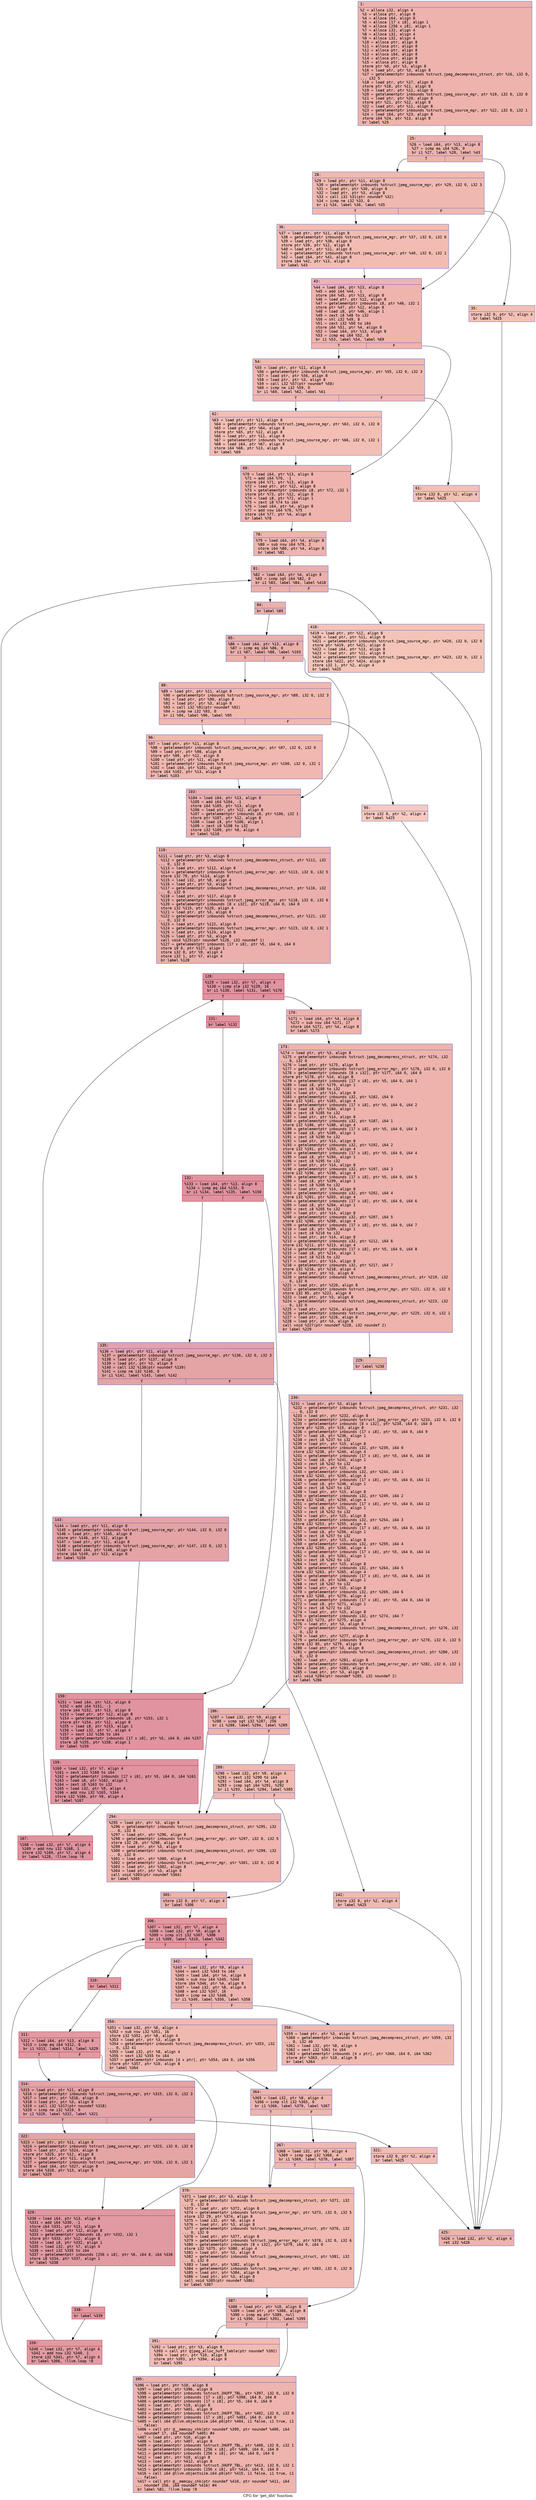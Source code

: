 digraph "CFG for 'get_dht' function" {
	label="CFG for 'get_dht' function";

	Node0x6000038fa670 [shape=record,color="#3d50c3ff", style=filled, fillcolor="#d6524470" fontname="Courier",label="{1:\l|  %2 = alloca i32, align 4\l  %3 = alloca ptr, align 8\l  %4 = alloca i64, align 8\l  %5 = alloca [17 x i8], align 1\l  %6 = alloca [256 x i8], align 1\l  %7 = alloca i32, align 4\l  %8 = alloca i32, align 4\l  %9 = alloca i32, align 4\l  %10 = alloca ptr, align 8\l  %11 = alloca ptr, align 8\l  %12 = alloca ptr, align 8\l  %13 = alloca i64, align 8\l  %14 = alloca ptr, align 8\l  %15 = alloca ptr, align 8\l  store ptr %0, ptr %3, align 8\l  %16 = load ptr, ptr %3, align 8\l  %17 = getelementptr inbounds %struct.jpeg_decompress_struct, ptr %16, i32 0,\l... i32 5\l  %18 = load ptr, ptr %17, align 8\l  store ptr %18, ptr %11, align 8\l  %19 = load ptr, ptr %11, align 8\l  %20 = getelementptr inbounds %struct.jpeg_source_mgr, ptr %19, i32 0, i32 0\l  %21 = load ptr, ptr %20, align 8\l  store ptr %21, ptr %12, align 8\l  %22 = load ptr, ptr %11, align 8\l  %23 = getelementptr inbounds %struct.jpeg_source_mgr, ptr %22, i32 0, i32 1\l  %24 = load i64, ptr %23, align 8\l  store i64 %24, ptr %13, align 8\l  br label %25\l}"];
	Node0x6000038fa670 -> Node0x6000038fa6c0[tooltip="1 -> 25\nProbability 100.00%" ];
	Node0x6000038fa6c0 [shape=record,color="#3d50c3ff", style=filled, fillcolor="#d6524470" fontname="Courier",label="{25:\l|  %26 = load i64, ptr %13, align 8\l  %27 = icmp eq i64 %26, 0\l  br i1 %27, label %28, label %43\l|{<s0>T|<s1>F}}"];
	Node0x6000038fa6c0:s0 -> Node0x6000038fa710[tooltip="25 -> 28\nProbability 37.50%" ];
	Node0x6000038fa6c0:s1 -> Node0x6000038fa800[tooltip="25 -> 43\nProbability 62.50%" ];
	Node0x6000038fa710 [shape=record,color="#3d50c3ff", style=filled, fillcolor="#de614d70" fontname="Courier",label="{28:\l|  %29 = load ptr, ptr %11, align 8\l  %30 = getelementptr inbounds %struct.jpeg_source_mgr, ptr %29, i32 0, i32 3\l  %31 = load ptr, ptr %30, align 8\l  %32 = load ptr, ptr %3, align 8\l  %33 = call i32 %31(ptr noundef %32)\l  %34 = icmp ne i32 %33, 0\l  br i1 %34, label %36, label %35\l|{<s0>T|<s1>F}}"];
	Node0x6000038fa710:s0 -> Node0x6000038fa7b0[tooltip="28 -> 36\nProbability 62.50%" ];
	Node0x6000038fa710:s1 -> Node0x6000038fa760[tooltip="28 -> 35\nProbability 37.50%" ];
	Node0x6000038fa760 [shape=record,color="#3d50c3ff", style=filled, fillcolor="#e5705870" fontname="Courier",label="{35:\l|  store i32 0, ptr %2, align 4\l  br label %425\l}"];
	Node0x6000038fa760 -> Node0x6000038fb7a0[tooltip="35 -> 425\nProbability 100.00%" ];
	Node0x6000038fa7b0 [shape=record,color="#3d50c3ff", style=filled, fillcolor="#e1675170" fontname="Courier",label="{36:\l|  %37 = load ptr, ptr %11, align 8\l  %38 = getelementptr inbounds %struct.jpeg_source_mgr, ptr %37, i32 0, i32 0\l  %39 = load ptr, ptr %38, align 8\l  store ptr %39, ptr %12, align 8\l  %40 = load ptr, ptr %11, align 8\l  %41 = getelementptr inbounds %struct.jpeg_source_mgr, ptr %40, i32 0, i32 1\l  %42 = load i64, ptr %41, align 8\l  store i64 %42, ptr %13, align 8\l  br label %43\l}"];
	Node0x6000038fa7b0 -> Node0x6000038fa800[tooltip="36 -> 43\nProbability 100.00%" ];
	Node0x6000038fa800 [shape=record,color="#3d50c3ff", style=filled, fillcolor="#d8564670" fontname="Courier",label="{43:\l|  %44 = load i64, ptr %13, align 8\l  %45 = add i64 %44, -1\l  store i64 %45, ptr %13, align 8\l  %46 = load ptr, ptr %12, align 8\l  %47 = getelementptr inbounds i8, ptr %46, i32 1\l  store ptr %47, ptr %12, align 8\l  %48 = load i8, ptr %46, align 1\l  %49 = zext i8 %48 to i32\l  %50 = shl i32 %49, 8\l  %51 = zext i32 %50 to i64\l  store i64 %51, ptr %4, align 8\l  %52 = load i64, ptr %13, align 8\l  %53 = icmp eq i64 %52, 0\l  br i1 %53, label %54, label %69\l|{<s0>T|<s1>F}}"];
	Node0x6000038fa800:s0 -> Node0x6000038fa850[tooltip="43 -> 54\nProbability 37.50%" ];
	Node0x6000038fa800:s1 -> Node0x6000038fa940[tooltip="43 -> 69\nProbability 62.50%" ];
	Node0x6000038fa850 [shape=record,color="#3d50c3ff", style=filled, fillcolor="#de614d70" fontname="Courier",label="{54:\l|  %55 = load ptr, ptr %11, align 8\l  %56 = getelementptr inbounds %struct.jpeg_source_mgr, ptr %55, i32 0, i32 3\l  %57 = load ptr, ptr %56, align 8\l  %58 = load ptr, ptr %3, align 8\l  %59 = call i32 %57(ptr noundef %58)\l  %60 = icmp ne i32 %59, 0\l  br i1 %60, label %62, label %61\l|{<s0>T|<s1>F}}"];
	Node0x6000038fa850:s0 -> Node0x6000038fa8f0[tooltip="54 -> 62\nProbability 62.50%" ];
	Node0x6000038fa850:s1 -> Node0x6000038fa8a0[tooltip="54 -> 61\nProbability 37.50%" ];
	Node0x6000038fa8a0 [shape=record,color="#3d50c3ff", style=filled, fillcolor="#e5705870" fontname="Courier",label="{61:\l|  store i32 0, ptr %2, align 4\l  br label %425\l}"];
	Node0x6000038fa8a0 -> Node0x6000038fb7a0[tooltip="61 -> 425\nProbability 100.00%" ];
	Node0x6000038fa8f0 [shape=record,color="#3d50c3ff", style=filled, fillcolor="#e36c5570" fontname="Courier",label="{62:\l|  %63 = load ptr, ptr %11, align 8\l  %64 = getelementptr inbounds %struct.jpeg_source_mgr, ptr %63, i32 0, i32 0\l  %65 = load ptr, ptr %64, align 8\l  store ptr %65, ptr %12, align 8\l  %66 = load ptr, ptr %11, align 8\l  %67 = getelementptr inbounds %struct.jpeg_source_mgr, ptr %66, i32 0, i32 1\l  %68 = load i64, ptr %67, align 8\l  store i64 %68, ptr %13, align 8\l  br label %69\l}"];
	Node0x6000038fa8f0 -> Node0x6000038fa940[tooltip="62 -> 69\nProbability 100.00%" ];
	Node0x6000038fa940 [shape=record,color="#3d50c3ff", style=filled, fillcolor="#d8564670" fontname="Courier",label="{69:\l|  %70 = load i64, ptr %13, align 8\l  %71 = add i64 %70, -1\l  store i64 %71, ptr %13, align 8\l  %72 = load ptr, ptr %12, align 8\l  %73 = getelementptr inbounds i8, ptr %72, i32 1\l  store ptr %73, ptr %12, align 8\l  %74 = load i8, ptr %72, align 1\l  %75 = zext i8 %74 to i64\l  %76 = load i64, ptr %4, align 8\l  %77 = add nsw i64 %76, %75\l  store i64 %77, ptr %4, align 8\l  br label %78\l}"];
	Node0x6000038fa940 -> Node0x6000038fa990[tooltip="69 -> 78\nProbability 100.00%" ];
	Node0x6000038fa990 [shape=record,color="#3d50c3ff", style=filled, fillcolor="#d8564670" fontname="Courier",label="{78:\l|  %79 = load i64, ptr %4, align 8\l  %80 = sub nsw i64 %79, 2\l  store i64 %80, ptr %4, align 8\l  br label %81\l}"];
	Node0x6000038fa990 -> Node0x6000038fa9e0[tooltip="78 -> 81\nProbability 100.00%" ];
	Node0x6000038fa9e0 [shape=record,color="#3d50c3ff", style=filled, fillcolor="#d24b4070" fontname="Courier",label="{81:\l|  %82 = load i64, ptr %4, align 8\l  %83 = icmp sgt i64 %82, 0\l  br i1 %83, label %84, label %418\l|{<s0>T|<s1>F}}"];
	Node0x6000038fa9e0:s0 -> Node0x6000038faa30[tooltip="81 -> 84\nProbability 96.88%" ];
	Node0x6000038fa9e0:s1 -> Node0x6000038fb750[tooltip="81 -> 418\nProbability 3.12%" ];
	Node0x6000038faa30 [shape=record,color="#3d50c3ff", style=filled, fillcolor="#d24b4070" fontname="Courier",label="{84:\l|  br label %85\l}"];
	Node0x6000038faa30 -> Node0x6000038faa80[tooltip="84 -> 85\nProbability 100.00%" ];
	Node0x6000038faa80 [shape=record,color="#3d50c3ff", style=filled, fillcolor="#d24b4070" fontname="Courier",label="{85:\l|  %86 = load i64, ptr %13, align 8\l  %87 = icmp eq i64 %86, 0\l  br i1 %87, label %88, label %103\l|{<s0>T|<s1>F}}"];
	Node0x6000038faa80:s0 -> Node0x6000038faad0[tooltip="85 -> 88\nProbability 37.50%" ];
	Node0x6000038faa80:s1 -> Node0x6000038fabc0[tooltip="85 -> 103\nProbability 62.50%" ];
	Node0x6000038faad0 [shape=record,color="#3d50c3ff", style=filled, fillcolor="#dc5d4a70" fontname="Courier",label="{88:\l|  %89 = load ptr, ptr %11, align 8\l  %90 = getelementptr inbounds %struct.jpeg_source_mgr, ptr %89, i32 0, i32 3\l  %91 = load ptr, ptr %90, align 8\l  %92 = load ptr, ptr %3, align 8\l  %93 = call i32 %91(ptr noundef %92)\l  %94 = icmp ne i32 %93, 0\l  br i1 %94, label %96, label %95\l|{<s0>T|<s1>F}}"];
	Node0x6000038faad0:s0 -> Node0x6000038fab70[tooltip="88 -> 96\nProbability 96.88%" ];
	Node0x6000038faad0:s1 -> Node0x6000038fab20[tooltip="88 -> 95\nProbability 3.12%" ];
	Node0x6000038fab20 [shape=record,color="#3d50c3ff", style=filled, fillcolor="#ef886b70" fontname="Courier",label="{95:\l|  store i32 0, ptr %2, align 4\l  br label %425\l}"];
	Node0x6000038fab20 -> Node0x6000038fb7a0[tooltip="95 -> 425\nProbability 100.00%" ];
	Node0x6000038fab70 [shape=record,color="#3d50c3ff", style=filled, fillcolor="#dc5d4a70" fontname="Courier",label="{96:\l|  %97 = load ptr, ptr %11, align 8\l  %98 = getelementptr inbounds %struct.jpeg_source_mgr, ptr %97, i32 0, i32 0\l  %99 = load ptr, ptr %98, align 8\l  store ptr %99, ptr %12, align 8\l  %100 = load ptr, ptr %11, align 8\l  %101 = getelementptr inbounds %struct.jpeg_source_mgr, ptr %100, i32 0, i32 1\l  %102 = load i64, ptr %101, align 8\l  store i64 %102, ptr %13, align 8\l  br label %103\l}"];
	Node0x6000038fab70 -> Node0x6000038fabc0[tooltip="96 -> 103\nProbability 100.00%" ];
	Node0x6000038fabc0 [shape=record,color="#3d50c3ff", style=filled, fillcolor="#d24b4070" fontname="Courier",label="{103:\l|  %104 = load i64, ptr %13, align 8\l  %105 = add i64 %104, -1\l  store i64 %105, ptr %13, align 8\l  %106 = load ptr, ptr %12, align 8\l  %107 = getelementptr inbounds i8, ptr %106, i32 1\l  store ptr %107, ptr %12, align 8\l  %108 = load i8, ptr %106, align 1\l  %109 = zext i8 %108 to i32\l  store i32 %109, ptr %8, align 4\l  br label %110\l}"];
	Node0x6000038fabc0 -> Node0x6000038fac10[tooltip="103 -> 110\nProbability 100.00%" ];
	Node0x6000038fac10 [shape=record,color="#3d50c3ff", style=filled, fillcolor="#d24b4070" fontname="Courier",label="{110:\l|  %111 = load ptr, ptr %3, align 8\l  %112 = getelementptr inbounds %struct.jpeg_decompress_struct, ptr %111, i32\l... 0, i32 0\l  %113 = load ptr, ptr %112, align 8\l  %114 = getelementptr inbounds %struct.jpeg_error_mgr, ptr %113, i32 0, i32 5\l  store i32 79, ptr %114, align 8\l  %115 = load i32, ptr %8, align 4\l  %116 = load ptr, ptr %3, align 8\l  %117 = getelementptr inbounds %struct.jpeg_decompress_struct, ptr %116, i32\l... 0, i32 0\l  %118 = load ptr, ptr %117, align 8\l  %119 = getelementptr inbounds %struct.jpeg_error_mgr, ptr %118, i32 0, i32 6\l  %120 = getelementptr inbounds [8 x i32], ptr %119, i64 0, i64 0\l  store i32 %115, ptr %120, align 4\l  %121 = load ptr, ptr %3, align 8\l  %122 = getelementptr inbounds %struct.jpeg_decompress_struct, ptr %121, i32\l... 0, i32 0\l  %123 = load ptr, ptr %122, align 8\l  %124 = getelementptr inbounds %struct.jpeg_error_mgr, ptr %123, i32 0, i32 1\l  %125 = load ptr, ptr %124, align 8\l  %126 = load ptr, ptr %3, align 8\l  call void %125(ptr noundef %126, i32 noundef 1)\l  %127 = getelementptr inbounds [17 x i8], ptr %5, i64 0, i64 0\l  store i8 0, ptr %127, align 1\l  store i32 0, ptr %9, align 4\l  store i32 1, ptr %7, align 4\l  br label %128\l}"];
	Node0x6000038fac10 -> Node0x6000038fac60[tooltip="110 -> 128\nProbability 100.00%" ];
	Node0x6000038fac60 [shape=record,color="#b70d28ff", style=filled, fillcolor="#b70d2870" fontname="Courier",label="{128:\l|  %129 = load i32, ptr %7, align 4\l  %130 = icmp sle i32 %129, 16\l  br i1 %130, label %131, label %170\l|{<s0>T|<s1>F}}"];
	Node0x6000038fac60:s0 -> Node0x6000038facb0[tooltip="128 -> 131\nProbability 96.88%" ];
	Node0x6000038fac60:s1 -> Node0x6000038faf30[tooltip="128 -> 170\nProbability 3.12%" ];
	Node0x6000038facb0 [shape=record,color="#b70d28ff", style=filled, fillcolor="#b70d2870" fontname="Courier",label="{131:\l|  br label %132\l}"];
	Node0x6000038facb0 -> Node0x6000038fad00[tooltip="131 -> 132\nProbability 100.00%" ];
	Node0x6000038fad00 [shape=record,color="#b70d28ff", style=filled, fillcolor="#b70d2870" fontname="Courier",label="{132:\l|  %133 = load i64, ptr %13, align 8\l  %134 = icmp eq i64 %133, 0\l  br i1 %134, label %135, label %150\l|{<s0>T|<s1>F}}"];
	Node0x6000038fad00:s0 -> Node0x6000038fad50[tooltip="132 -> 135\nProbability 37.50%" ];
	Node0x6000038fad00:s1 -> Node0x6000038fae40[tooltip="132 -> 150\nProbability 62.50%" ];
	Node0x6000038fad50 [shape=record,color="#3d50c3ff", style=filled, fillcolor="#c32e3170" fontname="Courier",label="{135:\l|  %136 = load ptr, ptr %11, align 8\l  %137 = getelementptr inbounds %struct.jpeg_source_mgr, ptr %136, i32 0, i32 3\l  %138 = load ptr, ptr %137, align 8\l  %139 = load ptr, ptr %3, align 8\l  %140 = call i32 %138(ptr noundef %139)\l  %141 = icmp ne i32 %140, 0\l  br i1 %141, label %143, label %142\l|{<s0>T|<s1>F}}"];
	Node0x6000038fad50:s0 -> Node0x6000038fadf0[tooltip="135 -> 143\nProbability 96.88%" ];
	Node0x6000038fad50:s1 -> Node0x6000038fada0[tooltip="135 -> 142\nProbability 3.12%" ];
	Node0x6000038fada0 [shape=record,color="#3d50c3ff", style=filled, fillcolor="#de614d70" fontname="Courier",label="{142:\l|  store i32 0, ptr %2, align 4\l  br label %425\l}"];
	Node0x6000038fada0 -> Node0x6000038fb7a0[tooltip="142 -> 425\nProbability 100.00%" ];
	Node0x6000038fadf0 [shape=record,color="#3d50c3ff", style=filled, fillcolor="#c32e3170" fontname="Courier",label="{143:\l|  %144 = load ptr, ptr %11, align 8\l  %145 = getelementptr inbounds %struct.jpeg_source_mgr, ptr %144, i32 0, i32 0\l  %146 = load ptr, ptr %145, align 8\l  store ptr %146, ptr %12, align 8\l  %147 = load ptr, ptr %11, align 8\l  %148 = getelementptr inbounds %struct.jpeg_source_mgr, ptr %147, i32 0, i32 1\l  %149 = load i64, ptr %148, align 8\l  store i64 %149, ptr %13, align 8\l  br label %150\l}"];
	Node0x6000038fadf0 -> Node0x6000038fae40[tooltip="143 -> 150\nProbability 100.00%" ];
	Node0x6000038fae40 [shape=record,color="#b70d28ff", style=filled, fillcolor="#b70d2870" fontname="Courier",label="{150:\l|  %151 = load i64, ptr %13, align 8\l  %152 = add i64 %151, -1\l  store i64 %152, ptr %13, align 8\l  %153 = load ptr, ptr %12, align 8\l  %154 = getelementptr inbounds i8, ptr %153, i32 1\l  store ptr %154, ptr %12, align 8\l  %155 = load i8, ptr %153, align 1\l  %156 = load i32, ptr %7, align 4\l  %157 = sext i32 %156 to i64\l  %158 = getelementptr inbounds [17 x i8], ptr %5, i64 0, i64 %157\l  store i8 %155, ptr %158, align 1\l  br label %159\l}"];
	Node0x6000038fae40 -> Node0x6000038fae90[tooltip="150 -> 159\nProbability 100.00%" ];
	Node0x6000038fae90 [shape=record,color="#b70d28ff", style=filled, fillcolor="#b70d2870" fontname="Courier",label="{159:\l|  %160 = load i32, ptr %7, align 4\l  %161 = sext i32 %160 to i64\l  %162 = getelementptr inbounds [17 x i8], ptr %5, i64 0, i64 %161\l  %163 = load i8, ptr %162, align 1\l  %164 = zext i8 %163 to i32\l  %165 = load i32, ptr %9, align 4\l  %166 = add nsw i32 %165, %164\l  store i32 %166, ptr %9, align 4\l  br label %167\l}"];
	Node0x6000038fae90 -> Node0x6000038faee0[tooltip="159 -> 167\nProbability 100.00%" ];
	Node0x6000038faee0 [shape=record,color="#b70d28ff", style=filled, fillcolor="#b70d2870" fontname="Courier",label="{167:\l|  %168 = load i32, ptr %7, align 4\l  %169 = add nsw i32 %168, 1\l  store i32 %169, ptr %7, align 4\l  br label %128, !llvm.loop !6\l}"];
	Node0x6000038faee0 -> Node0x6000038fac60[tooltip="167 -> 128\nProbability 100.00%" ];
	Node0x6000038faf30 [shape=record,color="#3d50c3ff", style=filled, fillcolor="#d6524470" fontname="Courier",label="{170:\l|  %171 = load i64, ptr %4, align 8\l  %172 = sub nsw i64 %171, 17\l  store i64 %172, ptr %4, align 8\l  br label %173\l}"];
	Node0x6000038faf30 -> Node0x6000038faf80[tooltip="170 -> 173\nProbability 100.00%" ];
	Node0x6000038faf80 [shape=record,color="#3d50c3ff", style=filled, fillcolor="#d6524470" fontname="Courier",label="{173:\l|  %174 = load ptr, ptr %3, align 8\l  %175 = getelementptr inbounds %struct.jpeg_decompress_struct, ptr %174, i32\l... 0, i32 0\l  %176 = load ptr, ptr %175, align 8\l  %177 = getelementptr inbounds %struct.jpeg_error_mgr, ptr %176, i32 0, i32 6\l  %178 = getelementptr inbounds [8 x i32], ptr %177, i64 0, i64 0\l  store ptr %178, ptr %14, align 8\l  %179 = getelementptr inbounds [17 x i8], ptr %5, i64 0, i64 1\l  %180 = load i8, ptr %179, align 1\l  %181 = zext i8 %180 to i32\l  %182 = load ptr, ptr %14, align 8\l  %183 = getelementptr inbounds i32, ptr %182, i64 0\l  store i32 %181, ptr %183, align 4\l  %184 = getelementptr inbounds [17 x i8], ptr %5, i64 0, i64 2\l  %185 = load i8, ptr %184, align 1\l  %186 = zext i8 %185 to i32\l  %187 = load ptr, ptr %14, align 8\l  %188 = getelementptr inbounds i32, ptr %187, i64 1\l  store i32 %186, ptr %188, align 4\l  %189 = getelementptr inbounds [17 x i8], ptr %5, i64 0, i64 3\l  %190 = load i8, ptr %189, align 1\l  %191 = zext i8 %190 to i32\l  %192 = load ptr, ptr %14, align 8\l  %193 = getelementptr inbounds i32, ptr %192, i64 2\l  store i32 %191, ptr %193, align 4\l  %194 = getelementptr inbounds [17 x i8], ptr %5, i64 0, i64 4\l  %195 = load i8, ptr %194, align 1\l  %196 = zext i8 %195 to i32\l  %197 = load ptr, ptr %14, align 8\l  %198 = getelementptr inbounds i32, ptr %197, i64 3\l  store i32 %196, ptr %198, align 4\l  %199 = getelementptr inbounds [17 x i8], ptr %5, i64 0, i64 5\l  %200 = load i8, ptr %199, align 1\l  %201 = zext i8 %200 to i32\l  %202 = load ptr, ptr %14, align 8\l  %203 = getelementptr inbounds i32, ptr %202, i64 4\l  store i32 %201, ptr %203, align 4\l  %204 = getelementptr inbounds [17 x i8], ptr %5, i64 0, i64 6\l  %205 = load i8, ptr %204, align 1\l  %206 = zext i8 %205 to i32\l  %207 = load ptr, ptr %14, align 8\l  %208 = getelementptr inbounds i32, ptr %207, i64 5\l  store i32 %206, ptr %208, align 4\l  %209 = getelementptr inbounds [17 x i8], ptr %5, i64 0, i64 7\l  %210 = load i8, ptr %209, align 1\l  %211 = zext i8 %210 to i32\l  %212 = load ptr, ptr %14, align 8\l  %213 = getelementptr inbounds i32, ptr %212, i64 6\l  store i32 %211, ptr %213, align 4\l  %214 = getelementptr inbounds [17 x i8], ptr %5, i64 0, i64 8\l  %215 = load i8, ptr %214, align 1\l  %216 = zext i8 %215 to i32\l  %217 = load ptr, ptr %14, align 8\l  %218 = getelementptr inbounds i32, ptr %217, i64 7\l  store i32 %216, ptr %218, align 4\l  %219 = load ptr, ptr %3, align 8\l  %220 = getelementptr inbounds %struct.jpeg_decompress_struct, ptr %219, i32\l... 0, i32 0\l  %221 = load ptr, ptr %220, align 8\l  %222 = getelementptr inbounds %struct.jpeg_error_mgr, ptr %221, i32 0, i32 5\l  store i32 85, ptr %222, align 8\l  %223 = load ptr, ptr %3, align 8\l  %224 = getelementptr inbounds %struct.jpeg_decompress_struct, ptr %223, i32\l... 0, i32 0\l  %225 = load ptr, ptr %224, align 8\l  %226 = getelementptr inbounds %struct.jpeg_error_mgr, ptr %225, i32 0, i32 1\l  %227 = load ptr, ptr %226, align 8\l  %228 = load ptr, ptr %3, align 8\l  call void %227(ptr noundef %228, i32 noundef 2)\l  br label %229\l}"];
	Node0x6000038faf80 -> Node0x6000038fafd0[tooltip="173 -> 229\nProbability 100.00%" ];
	Node0x6000038fafd0 [shape=record,color="#3d50c3ff", style=filled, fillcolor="#d6524470" fontname="Courier",label="{229:\l|  br label %230\l}"];
	Node0x6000038fafd0 -> Node0x6000038fb020[tooltip="229 -> 230\nProbability 100.00%" ];
	Node0x6000038fb020 [shape=record,color="#3d50c3ff", style=filled, fillcolor="#d6524470" fontname="Courier",label="{230:\l|  %231 = load ptr, ptr %3, align 8\l  %232 = getelementptr inbounds %struct.jpeg_decompress_struct, ptr %231, i32\l... 0, i32 0\l  %233 = load ptr, ptr %232, align 8\l  %234 = getelementptr inbounds %struct.jpeg_error_mgr, ptr %233, i32 0, i32 6\l  %235 = getelementptr inbounds [8 x i32], ptr %234, i64 0, i64 0\l  store ptr %235, ptr %15, align 8\l  %236 = getelementptr inbounds [17 x i8], ptr %5, i64 0, i64 9\l  %237 = load i8, ptr %236, align 1\l  %238 = zext i8 %237 to i32\l  %239 = load ptr, ptr %15, align 8\l  %240 = getelementptr inbounds i32, ptr %239, i64 0\l  store i32 %238, ptr %240, align 4\l  %241 = getelementptr inbounds [17 x i8], ptr %5, i64 0, i64 10\l  %242 = load i8, ptr %241, align 1\l  %243 = zext i8 %242 to i32\l  %244 = load ptr, ptr %15, align 8\l  %245 = getelementptr inbounds i32, ptr %244, i64 1\l  store i32 %243, ptr %245, align 4\l  %246 = getelementptr inbounds [17 x i8], ptr %5, i64 0, i64 11\l  %247 = load i8, ptr %246, align 1\l  %248 = zext i8 %247 to i32\l  %249 = load ptr, ptr %15, align 8\l  %250 = getelementptr inbounds i32, ptr %249, i64 2\l  store i32 %248, ptr %250, align 4\l  %251 = getelementptr inbounds [17 x i8], ptr %5, i64 0, i64 12\l  %252 = load i8, ptr %251, align 1\l  %253 = zext i8 %252 to i32\l  %254 = load ptr, ptr %15, align 8\l  %255 = getelementptr inbounds i32, ptr %254, i64 3\l  store i32 %253, ptr %255, align 4\l  %256 = getelementptr inbounds [17 x i8], ptr %5, i64 0, i64 13\l  %257 = load i8, ptr %256, align 1\l  %258 = zext i8 %257 to i32\l  %259 = load ptr, ptr %15, align 8\l  %260 = getelementptr inbounds i32, ptr %259, i64 4\l  store i32 %258, ptr %260, align 4\l  %261 = getelementptr inbounds [17 x i8], ptr %5, i64 0, i64 14\l  %262 = load i8, ptr %261, align 1\l  %263 = zext i8 %262 to i32\l  %264 = load ptr, ptr %15, align 8\l  %265 = getelementptr inbounds i32, ptr %264, i64 5\l  store i32 %263, ptr %265, align 4\l  %266 = getelementptr inbounds [17 x i8], ptr %5, i64 0, i64 15\l  %267 = load i8, ptr %266, align 1\l  %268 = zext i8 %267 to i32\l  %269 = load ptr, ptr %15, align 8\l  %270 = getelementptr inbounds i32, ptr %269, i64 6\l  store i32 %268, ptr %270, align 4\l  %271 = getelementptr inbounds [17 x i8], ptr %5, i64 0, i64 16\l  %272 = load i8, ptr %271, align 1\l  %273 = zext i8 %272 to i32\l  %274 = load ptr, ptr %15, align 8\l  %275 = getelementptr inbounds i32, ptr %274, i64 7\l  store i32 %273, ptr %275, align 4\l  %276 = load ptr, ptr %3, align 8\l  %277 = getelementptr inbounds %struct.jpeg_decompress_struct, ptr %276, i32\l... 0, i32 0\l  %278 = load ptr, ptr %277, align 8\l  %279 = getelementptr inbounds %struct.jpeg_error_mgr, ptr %278, i32 0, i32 5\l  store i32 85, ptr %279, align 8\l  %280 = load ptr, ptr %3, align 8\l  %281 = getelementptr inbounds %struct.jpeg_decompress_struct, ptr %280, i32\l... 0, i32 0\l  %282 = load ptr, ptr %281, align 8\l  %283 = getelementptr inbounds %struct.jpeg_error_mgr, ptr %282, i32 0, i32 1\l  %284 = load ptr, ptr %283, align 8\l  %285 = load ptr, ptr %3, align 8\l  call void %284(ptr noundef %285, i32 noundef 2)\l  br label %286\l}"];
	Node0x6000038fb020 -> Node0x6000038fb070[tooltip="230 -> 286\nProbability 100.00%" ];
	Node0x6000038fb070 [shape=record,color="#3d50c3ff", style=filled, fillcolor="#d6524470" fontname="Courier",label="{286:\l|  %287 = load i32, ptr %9, align 4\l  %288 = icmp sgt i32 %287, 256\l  br i1 %288, label %294, label %289\l|{<s0>T|<s1>F}}"];
	Node0x6000038fb070:s0 -> Node0x6000038fb110[tooltip="286 -> 294\nProbability 50.00%" ];
	Node0x6000038fb070:s1 -> Node0x6000038fb0c0[tooltip="286 -> 289\nProbability 50.00%" ];
	Node0x6000038fb0c0 [shape=record,color="#3d50c3ff", style=filled, fillcolor="#dc5d4a70" fontname="Courier",label="{289:\l|  %290 = load i32, ptr %9, align 4\l  %291 = sext i32 %290 to i64\l  %292 = load i64, ptr %4, align 8\l  %293 = icmp sgt i64 %291, %292\l  br i1 %293, label %294, label %305\l|{<s0>T|<s1>F}}"];
	Node0x6000038fb0c0:s0 -> Node0x6000038fb110[tooltip="289 -> 294\nProbability 50.00%" ];
	Node0x6000038fb0c0:s1 -> Node0x6000038fb160[tooltip="289 -> 305\nProbability 50.00%" ];
	Node0x6000038fb110 [shape=record,color="#3d50c3ff", style=filled, fillcolor="#d8564670" fontname="Courier",label="{294:\l|  %295 = load ptr, ptr %3, align 8\l  %296 = getelementptr inbounds %struct.jpeg_decompress_struct, ptr %295, i32\l... 0, i32 0\l  %297 = load ptr, ptr %296, align 8\l  %298 = getelementptr inbounds %struct.jpeg_error_mgr, ptr %297, i32 0, i32 5\l  store i32 28, ptr %298, align 8\l  %299 = load ptr, ptr %3, align 8\l  %300 = getelementptr inbounds %struct.jpeg_decompress_struct, ptr %299, i32\l... 0, i32 0\l  %301 = load ptr, ptr %300, align 8\l  %302 = getelementptr inbounds %struct.jpeg_error_mgr, ptr %301, i32 0, i32 0\l  %303 = load ptr, ptr %302, align 8\l  %304 = load ptr, ptr %3, align 8\l  call void %303(ptr noundef %304)\l  br label %305\l}"];
	Node0x6000038fb110 -> Node0x6000038fb160[tooltip="294 -> 305\nProbability 100.00%" ];
	Node0x6000038fb160 [shape=record,color="#3d50c3ff", style=filled, fillcolor="#d6524470" fontname="Courier",label="{305:\l|  store i32 0, ptr %7, align 4\l  br label %306\l}"];
	Node0x6000038fb160 -> Node0x6000038fb1b0[tooltip="305 -> 306\nProbability 100.00%" ];
	Node0x6000038fb1b0 [shape=record,color="#b70d28ff", style=filled, fillcolor="#bb1b2c70" fontname="Courier",label="{306:\l|  %307 = load i32, ptr %7, align 4\l  %308 = load i32, ptr %9, align 4\l  %309 = icmp slt i32 %307, %308\l  br i1 %309, label %310, label %342\l|{<s0>T|<s1>F}}"];
	Node0x6000038fb1b0:s0 -> Node0x6000038fb200[tooltip="306 -> 310\nProbability 96.88%" ];
	Node0x6000038fb1b0:s1 -> Node0x6000038fb480[tooltip="306 -> 342\nProbability 3.12%" ];
	Node0x6000038fb200 [shape=record,color="#b70d28ff", style=filled, fillcolor="#bb1b2c70" fontname="Courier",label="{310:\l|  br label %311\l}"];
	Node0x6000038fb200 -> Node0x6000038fb250[tooltip="310 -> 311\nProbability 100.00%" ];
	Node0x6000038fb250 [shape=record,color="#b70d28ff", style=filled, fillcolor="#bb1b2c70" fontname="Courier",label="{311:\l|  %312 = load i64, ptr %13, align 8\l  %313 = icmp eq i64 %312, 0\l  br i1 %313, label %314, label %329\l|{<s0>T|<s1>F}}"];
	Node0x6000038fb250:s0 -> Node0x6000038fb2a0[tooltip="311 -> 314\nProbability 37.50%" ];
	Node0x6000038fb250:s1 -> Node0x6000038fb390[tooltip="311 -> 329\nProbability 62.50%" ];
	Node0x6000038fb2a0 [shape=record,color="#3d50c3ff", style=filled, fillcolor="#c32e3170" fontname="Courier",label="{314:\l|  %315 = load ptr, ptr %11, align 8\l  %316 = getelementptr inbounds %struct.jpeg_source_mgr, ptr %315, i32 0, i32 3\l  %317 = load ptr, ptr %316, align 8\l  %318 = load ptr, ptr %3, align 8\l  %319 = call i32 %317(ptr noundef %318)\l  %320 = icmp ne i32 %319, 0\l  br i1 %320, label %322, label %321\l|{<s0>T|<s1>F}}"];
	Node0x6000038fb2a0:s0 -> Node0x6000038fb340[tooltip="314 -> 322\nProbability 96.88%" ];
	Node0x6000038fb2a0:s1 -> Node0x6000038fb2f0[tooltip="314 -> 321\nProbability 3.12%" ];
	Node0x6000038fb2f0 [shape=record,color="#3d50c3ff", style=filled, fillcolor="#e1675170" fontname="Courier",label="{321:\l|  store i32 0, ptr %2, align 4\l  br label %425\l}"];
	Node0x6000038fb2f0 -> Node0x6000038fb7a0[tooltip="321 -> 425\nProbability 100.00%" ];
	Node0x6000038fb340 [shape=record,color="#3d50c3ff", style=filled, fillcolor="#c5333470" fontname="Courier",label="{322:\l|  %323 = load ptr, ptr %11, align 8\l  %324 = getelementptr inbounds %struct.jpeg_source_mgr, ptr %323, i32 0, i32 0\l  %325 = load ptr, ptr %324, align 8\l  store ptr %325, ptr %12, align 8\l  %326 = load ptr, ptr %11, align 8\l  %327 = getelementptr inbounds %struct.jpeg_source_mgr, ptr %326, i32 0, i32 1\l  %328 = load i64, ptr %327, align 8\l  store i64 %328, ptr %13, align 8\l  br label %329\l}"];
	Node0x6000038fb340 -> Node0x6000038fb390[tooltip="322 -> 329\nProbability 100.00%" ];
	Node0x6000038fb390 [shape=record,color="#b70d28ff", style=filled, fillcolor="#bb1b2c70" fontname="Courier",label="{329:\l|  %330 = load i64, ptr %13, align 8\l  %331 = add i64 %330, -1\l  store i64 %331, ptr %13, align 8\l  %332 = load ptr, ptr %12, align 8\l  %333 = getelementptr inbounds i8, ptr %332, i32 1\l  store ptr %333, ptr %12, align 8\l  %334 = load i8, ptr %332, align 1\l  %335 = load i32, ptr %7, align 4\l  %336 = sext i32 %335 to i64\l  %337 = getelementptr inbounds [256 x i8], ptr %6, i64 0, i64 %336\l  store i8 %334, ptr %337, align 1\l  br label %338\l}"];
	Node0x6000038fb390 -> Node0x6000038fb3e0[tooltip="329 -> 338\nProbability 100.00%" ];
	Node0x6000038fb3e0 [shape=record,color="#b70d28ff", style=filled, fillcolor="#bb1b2c70" fontname="Courier",label="{338:\l|  br label %339\l}"];
	Node0x6000038fb3e0 -> Node0x6000038fb430[tooltip="338 -> 339\nProbability 100.00%" ];
	Node0x6000038fb430 [shape=record,color="#b70d28ff", style=filled, fillcolor="#bb1b2c70" fontname="Courier",label="{339:\l|  %340 = load i32, ptr %7, align 4\l  %341 = add nsw i32 %340, 1\l  store i32 %341, ptr %7, align 4\l  br label %306, !llvm.loop !8\l}"];
	Node0x6000038fb430 -> Node0x6000038fb1b0[tooltip="339 -> 306\nProbability 100.00%" ];
	Node0x6000038fb480 [shape=record,color="#3d50c3ff", style=filled, fillcolor="#d8564670" fontname="Courier",label="{342:\l|  %343 = load i32, ptr %9, align 4\l  %344 = sext i32 %343 to i64\l  %345 = load i64, ptr %4, align 8\l  %346 = sub nsw i64 %345, %344\l  store i64 %346, ptr %4, align 8\l  %347 = load i32, ptr %8, align 4\l  %348 = and i32 %347, 16\l  %349 = icmp ne i32 %348, 0\l  br i1 %349, label %350, label %358\l|{<s0>T|<s1>F}}"];
	Node0x6000038fb480:s0 -> Node0x6000038fb4d0[tooltip="342 -> 350\nProbability 50.00%" ];
	Node0x6000038fb480:s1 -> Node0x6000038fb520[tooltip="342 -> 358\nProbability 50.00%" ];
	Node0x6000038fb4d0 [shape=record,color="#3d50c3ff", style=filled, fillcolor="#de614d70" fontname="Courier",label="{350:\l|  %351 = load i32, ptr %8, align 4\l  %352 = sub nsw i32 %351, 16\l  store i32 %352, ptr %8, align 4\l  %353 = load ptr, ptr %3, align 8\l  %354 = getelementptr inbounds %struct.jpeg_decompress_struct, ptr %353, i32\l... 0, i32 41\l  %355 = load i32, ptr %8, align 4\l  %356 = sext i32 %355 to i64\l  %357 = getelementptr inbounds [4 x ptr], ptr %354, i64 0, i64 %356\l  store ptr %357, ptr %10, align 8\l  br label %364\l}"];
	Node0x6000038fb4d0 -> Node0x6000038fb570[tooltip="350 -> 364\nProbability 100.00%" ];
	Node0x6000038fb520 [shape=record,color="#3d50c3ff", style=filled, fillcolor="#de614d70" fontname="Courier",label="{358:\l|  %359 = load ptr, ptr %3, align 8\l  %360 = getelementptr inbounds %struct.jpeg_decompress_struct, ptr %359, i32\l... 0, i32 40\l  %361 = load i32, ptr %8, align 4\l  %362 = sext i32 %361 to i64\l  %363 = getelementptr inbounds [4 x ptr], ptr %360, i64 0, i64 %362\l  store ptr %363, ptr %10, align 8\l  br label %364\l}"];
	Node0x6000038fb520 -> Node0x6000038fb570[tooltip="358 -> 364\nProbability 100.00%" ];
	Node0x6000038fb570 [shape=record,color="#3d50c3ff", style=filled, fillcolor="#d8564670" fontname="Courier",label="{364:\l|  %365 = load i32, ptr %8, align 4\l  %366 = icmp slt i32 %365, 0\l  br i1 %366, label %370, label %367\l|{<s0>T|<s1>F}}"];
	Node0x6000038fb570:s0 -> Node0x6000038fb610[tooltip="364 -> 370\nProbability 37.50%" ];
	Node0x6000038fb570:s1 -> Node0x6000038fb5c0[tooltip="364 -> 367\nProbability 62.50%" ];
	Node0x6000038fb5c0 [shape=record,color="#3d50c3ff", style=filled, fillcolor="#dc5d4a70" fontname="Courier",label="{367:\l|  %368 = load i32, ptr %8, align 4\l  %369 = icmp sge i32 %368, 4\l  br i1 %369, label %370, label %387\l|{<s0>T|<s1>F}}"];
	Node0x6000038fb5c0:s0 -> Node0x6000038fb610[tooltip="367 -> 370\nProbability 50.00%" ];
	Node0x6000038fb5c0:s1 -> Node0x6000038fb660[tooltip="367 -> 387\nProbability 50.00%" ];
	Node0x6000038fb610 [shape=record,color="#3d50c3ff", style=filled, fillcolor="#dc5d4a70" fontname="Courier",label="{370:\l|  %371 = load ptr, ptr %3, align 8\l  %372 = getelementptr inbounds %struct.jpeg_decompress_struct, ptr %371, i32\l... 0, i32 0\l  %373 = load ptr, ptr %372, align 8\l  %374 = getelementptr inbounds %struct.jpeg_error_mgr, ptr %373, i32 0, i32 5\l  store i32 29, ptr %374, align 8\l  %375 = load i32, ptr %8, align 4\l  %376 = load ptr, ptr %3, align 8\l  %377 = getelementptr inbounds %struct.jpeg_decompress_struct, ptr %376, i32\l... 0, i32 0\l  %378 = load ptr, ptr %377, align 8\l  %379 = getelementptr inbounds %struct.jpeg_error_mgr, ptr %378, i32 0, i32 6\l  %380 = getelementptr inbounds [8 x i32], ptr %379, i64 0, i64 0\l  store i32 %375, ptr %380, align 4\l  %381 = load ptr, ptr %3, align 8\l  %382 = getelementptr inbounds %struct.jpeg_decompress_struct, ptr %381, i32\l... 0, i32 0\l  %383 = load ptr, ptr %382, align 8\l  %384 = getelementptr inbounds %struct.jpeg_error_mgr, ptr %383, i32 0, i32 0\l  %385 = load ptr, ptr %384, align 8\l  %386 = load ptr, ptr %3, align 8\l  call void %385(ptr noundef %386)\l  br label %387\l}"];
	Node0x6000038fb610 -> Node0x6000038fb660[tooltip="370 -> 387\nProbability 100.00%" ];
	Node0x6000038fb660 [shape=record,color="#3d50c3ff", style=filled, fillcolor="#d8564670" fontname="Courier",label="{387:\l|  %388 = load ptr, ptr %10, align 8\l  %389 = load ptr, ptr %388, align 8\l  %390 = icmp eq ptr %389, null\l  br i1 %390, label %391, label %395\l|{<s0>T|<s1>F}}"];
	Node0x6000038fb660:s0 -> Node0x6000038fb6b0[tooltip="387 -> 391\nProbability 37.50%" ];
	Node0x6000038fb660:s1 -> Node0x6000038fb700[tooltip="387 -> 395\nProbability 62.50%" ];
	Node0x6000038fb6b0 [shape=record,color="#3d50c3ff", style=filled, fillcolor="#e1675170" fontname="Courier",label="{391:\l|  %392 = load ptr, ptr %3, align 8\l  %393 = call ptr @jpeg_alloc_huff_table(ptr noundef %392)\l  %394 = load ptr, ptr %10, align 8\l  store ptr %393, ptr %394, align 8\l  br label %395\l}"];
	Node0x6000038fb6b0 -> Node0x6000038fb700[tooltip="391 -> 395\nProbability 100.00%" ];
	Node0x6000038fb700 [shape=record,color="#3d50c3ff", style=filled, fillcolor="#d8564670" fontname="Courier",label="{395:\l|  %396 = load ptr, ptr %10, align 8\l  %397 = load ptr, ptr %396, align 8\l  %398 = getelementptr inbounds %struct.JHUFF_TBL, ptr %397, i32 0, i32 0\l  %399 = getelementptr inbounds [17 x i8], ptr %398, i64 0, i64 0\l  %400 = getelementptr inbounds [17 x i8], ptr %5, i64 0, i64 0\l  %401 = load ptr, ptr %10, align 8\l  %402 = load ptr, ptr %401, align 8\l  %403 = getelementptr inbounds %struct.JHUFF_TBL, ptr %402, i32 0, i32 0\l  %404 = getelementptr inbounds [17 x i8], ptr %403, i64 0, i64 0\l  %405 = call i64 @llvm.objectsize.i64.p0(ptr %404, i1 false, i1 true, i1\l... false)\l  %406 = call ptr @__memcpy_chk(ptr noundef %399, ptr noundef %400, i64\l... noundef 17, i64 noundef %405) #4\l  %407 = load ptr, ptr %10, align 8\l  %408 = load ptr, ptr %407, align 8\l  %409 = getelementptr inbounds %struct.JHUFF_TBL, ptr %408, i32 0, i32 1\l  %410 = getelementptr inbounds [256 x i8], ptr %409, i64 0, i64 0\l  %411 = getelementptr inbounds [256 x i8], ptr %6, i64 0, i64 0\l  %412 = load ptr, ptr %10, align 8\l  %413 = load ptr, ptr %412, align 8\l  %414 = getelementptr inbounds %struct.JHUFF_TBL, ptr %413, i32 0, i32 1\l  %415 = getelementptr inbounds [256 x i8], ptr %414, i64 0, i64 0\l  %416 = call i64 @llvm.objectsize.i64.p0(ptr %415, i1 false, i1 true, i1\l... false)\l  %417 = call ptr @__memcpy_chk(ptr noundef %410, ptr noundef %411, i64\l... noundef 256, i64 noundef %416) #4\l  br label %81, !llvm.loop !9\l}"];
	Node0x6000038fb700 -> Node0x6000038fa9e0[tooltip="395 -> 81\nProbability 100.00%" ];
	Node0x6000038fb750 [shape=record,color="#3d50c3ff", style=filled, fillcolor="#e97a5f70" fontname="Courier",label="{418:\l|  %419 = load ptr, ptr %12, align 8\l  %420 = load ptr, ptr %11, align 8\l  %421 = getelementptr inbounds %struct.jpeg_source_mgr, ptr %420, i32 0, i32 0\l  store ptr %419, ptr %421, align 8\l  %422 = load i64, ptr %13, align 8\l  %423 = load ptr, ptr %11, align 8\l  %424 = getelementptr inbounds %struct.jpeg_source_mgr, ptr %423, i32 0, i32 1\l  store i64 %422, ptr %424, align 8\l  store i32 1, ptr %2, align 4\l  br label %425\l}"];
	Node0x6000038fb750 -> Node0x6000038fb7a0[tooltip="418 -> 425\nProbability 100.00%" ];
	Node0x6000038fb7a0 [shape=record,color="#3d50c3ff", style=filled, fillcolor="#d6524470" fontname="Courier",label="{425:\l|  %426 = load i32, ptr %2, align 4\l  ret i32 %426\l}"];
}
